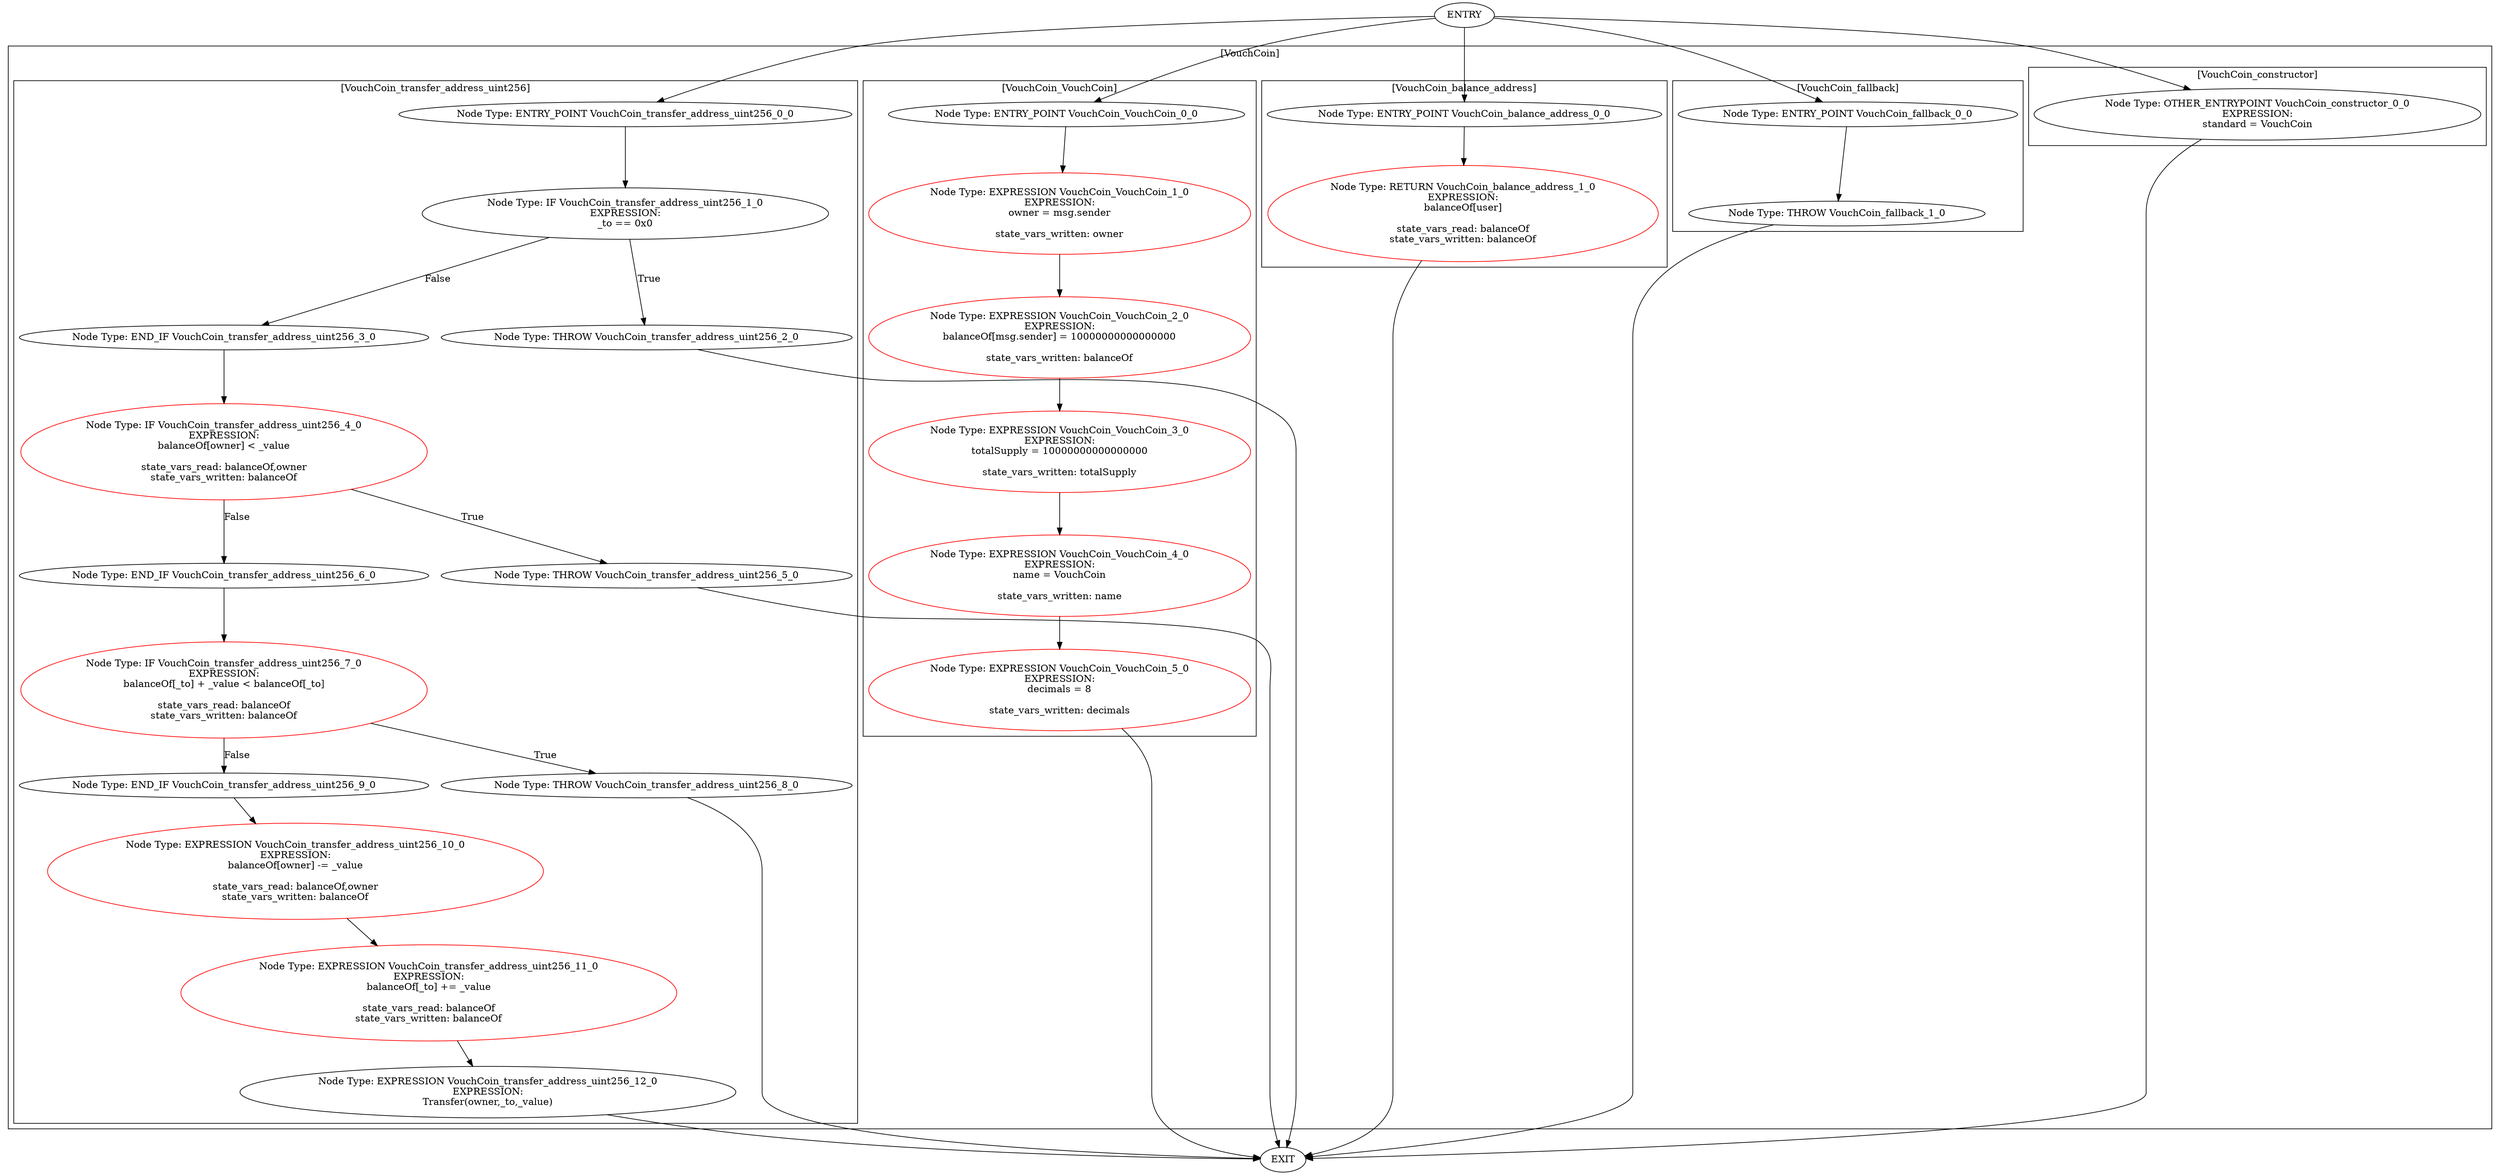 strict digraph {
subgraph cluster_VouchCoin  {
label = "[VouchCoin]" 
subgraph cluster_VouchCoin_transfer_address_uint256 {
label = "[VouchCoin_transfer_address_uint256]" 
"VouchCoin_transfer_address_uint256_6_0" [label="Node Type: END_IF VouchCoin_transfer_address_uint256_6_0
" color="black"];

"VouchCoin_transfer_address_uint256_4_0" [label="Node Type: IF VouchCoin_transfer_address_uint256_4_0
EXPRESSION:
balanceOf[owner] < _value

state_vars_read: balanceOf,owner
state_vars_written: balanceOf" color="red"];

"VouchCoin_transfer_address_uint256_9_0" [label="Node Type: END_IF VouchCoin_transfer_address_uint256_9_0
" color="black"];

"VouchCoin_transfer_address_uint256_10_0" [label="Node Type: EXPRESSION VouchCoin_transfer_address_uint256_10_0
EXPRESSION:
balanceOf[owner] -= _value

state_vars_read: balanceOf,owner
state_vars_written: balanceOf" color="red"];

"VouchCoin_transfer_address_uint256_5_0" [label="Node Type: THROW VouchCoin_transfer_address_uint256_5_0
" color="black"];

"VouchCoin_transfer_address_uint256_3_0" [label="Node Type: END_IF VouchCoin_transfer_address_uint256_3_0
" color="black"];

"VouchCoin_transfer_address_uint256_8_0" [label="Node Type: THROW VouchCoin_transfer_address_uint256_8_0
" color="black"];

"VouchCoin_transfer_address_uint256_0_0" [label="Node Type: ENTRY_POINT VouchCoin_transfer_address_uint256_0_0
" color="black"];

"VouchCoin_transfer_address_uint256_12_0" [label="Node Type: EXPRESSION VouchCoin_transfer_address_uint256_12_0
EXPRESSION:
Transfer(owner,_to,_value)
" color="black"];

"VouchCoin_transfer_address_uint256_1_0" [label="Node Type: IF VouchCoin_transfer_address_uint256_1_0
EXPRESSION:
_to == 0x0
" color="black"];

"VouchCoin_transfer_address_uint256_2_0" [label="Node Type: THROW VouchCoin_transfer_address_uint256_2_0
" color="black"];

"VouchCoin_transfer_address_uint256_11_0" [label="Node Type: EXPRESSION VouchCoin_transfer_address_uint256_11_0
EXPRESSION:
balanceOf[_to] += _value

state_vars_read: balanceOf
state_vars_written: balanceOf" color="red"];

"VouchCoin_transfer_address_uint256_7_0" [label="Node Type: IF VouchCoin_transfer_address_uint256_7_0
EXPRESSION:
balanceOf[_to] + _value < balanceOf[_to]

state_vars_read: balanceOf
state_vars_written: balanceOf" color="red"];

}
subgraph cluster_VouchCoin_VouchCoin {
label = "[VouchCoin_VouchCoin]" 
"VouchCoin_VouchCoin_1_0" [label="Node Type: EXPRESSION VouchCoin_VouchCoin_1_0
EXPRESSION:
owner = msg.sender

state_vars_written: owner" color="red"];

"VouchCoin_VouchCoin_3_0" [label="Node Type: EXPRESSION VouchCoin_VouchCoin_3_0
EXPRESSION:
totalSupply = 10000000000000000

state_vars_written: totalSupply" color="red"];

"VouchCoin_VouchCoin_0_0" [label="Node Type: ENTRY_POINT VouchCoin_VouchCoin_0_0
" color="black"];

"VouchCoin_VouchCoin_2_0" [label="Node Type: EXPRESSION VouchCoin_VouchCoin_2_0
EXPRESSION:
balanceOf[msg.sender] = 10000000000000000

state_vars_written: balanceOf" color="red"];

"VouchCoin_VouchCoin_5_0" [label="Node Type: EXPRESSION VouchCoin_VouchCoin_5_0
EXPRESSION:
decimals = 8

state_vars_written: decimals" color="red"];

"VouchCoin_VouchCoin_4_0" [label="Node Type: EXPRESSION VouchCoin_VouchCoin_4_0
EXPRESSION:
name = VouchCoin

state_vars_written: name" color="red"];

}
subgraph cluster_VouchCoin_balance_address {
label = "[VouchCoin_balance_address]" 
"VouchCoin_balance_address_1_0" [label="Node Type: RETURN VouchCoin_balance_address_1_0
EXPRESSION:
balanceOf[user]

state_vars_read: balanceOf
state_vars_written: balanceOf" color="red"];

"VouchCoin_balance_address_0_0" [label="Node Type: ENTRY_POINT VouchCoin_balance_address_0_0
" color="black"];

}
subgraph cluster_VouchCoin_constructor {
label = "[VouchCoin_constructor]" 
"VouchCoin_constructor_0_0" [label="Node Type: OTHER_ENTRYPOINT VouchCoin_constructor_0_0
EXPRESSION:
standard = VouchCoin
" color="black"];

}
subgraph cluster_VouchCoin_fallback {
label = "[VouchCoin_fallback]" 
"VouchCoin_fallback_1_0" [label="Node Type: THROW VouchCoin_fallback_1_0
" color="black"];

"VouchCoin_fallback_0_0" [label="Node Type: ENTRY_POINT VouchCoin_fallback_0_0
" color="black"];

}
}
"ENTRY" -> "VouchCoin_constructor_0_0" [color="black"]
"VouchCoin_transfer_address_uint256_4_0" -> "VouchCoin_transfer_address_uint256_5_0" [label="True" color="black"]
"VouchCoin_transfer_address_uint256_3_0" -> "VouchCoin_transfer_address_uint256_4_0" [color="black"]
"VouchCoin_transfer_address_uint256_4_0" -> "VouchCoin_transfer_address_uint256_6_0" [label="False" color="black"]
"VouchCoin_transfer_address_uint256_7_0" -> "VouchCoin_transfer_address_uint256_8_0" [label="True" color="black"]
"VouchCoin_VouchCoin_1_0" -> "VouchCoin_VouchCoin_2_0" [color="black"]
"VouchCoin_transfer_address_uint256_6_0" -> "VouchCoin_transfer_address_uint256_7_0" [color="black"]
"VouchCoin_transfer_address_uint256_7_0" -> "VouchCoin_transfer_address_uint256_9_0" [label="False" color="black"]
"ENTRY" -> "VouchCoin_balance_address_0_0" [color="black"]
"VouchCoin_transfer_address_uint256_9_0" -> "VouchCoin_transfer_address_uint256_10_0" [color="black"]
"VouchCoin_transfer_address_uint256_10_0" -> "VouchCoin_transfer_address_uint256_11_0" [color="black"]
"VouchCoin_transfer_address_uint256_11_0" -> "VouchCoin_transfer_address_uint256_12_0" [color="black"]
"ENTRY" -> "VouchCoin_fallback_0_0" [color="black"]
"VouchCoin_fallback_0_0" -> "VouchCoin_fallback_1_0" [color="black"]
"VouchCoin_transfer_address_uint256_8_0" -> "EXIT" [color="black"]
"VouchCoin_transfer_address_uint256_2_0" -> "EXIT" [color="black"]
"VouchCoin_transfer_address_uint256_1_0" -> "VouchCoin_transfer_address_uint256_3_0" [label="False" color="black"]
"VouchCoin_constructor_0_0" -> "EXIT" [color="black"]
"VouchCoin_transfer_address_uint256_5_0" -> "EXIT" [color="black"]
"ENTRY" -> "VouchCoin_transfer_address_uint256_0_0" [color="black"]
"VouchCoin_transfer_address_uint256_12_0" -> "EXIT" [color="black"]
"VouchCoin_VouchCoin_5_0" -> "EXIT" [color="black"]
"VouchCoin_fallback_1_0" -> "EXIT" [color="black"]
"VouchCoin_balance_address_1_0" -> "EXIT" [color="black"]
"VouchCoin_VouchCoin_2_0" -> "VouchCoin_VouchCoin_3_0" [color="black"]
"VouchCoin_balance_address_0_0" -> "VouchCoin_balance_address_1_0" [color="black"]
"VouchCoin_transfer_address_uint256_1_0" -> "VouchCoin_transfer_address_uint256_2_0" [label="True" color="black"]
"VouchCoin_VouchCoin_3_0" -> "VouchCoin_VouchCoin_4_0" [color="black"]
"VouchCoin_transfer_address_uint256_0_0" -> "VouchCoin_transfer_address_uint256_1_0" [color="black"]
"ENTRY" -> "VouchCoin_VouchCoin_0_0" [color="black"]
"VouchCoin_VouchCoin_0_0" -> "VouchCoin_VouchCoin_1_0" [color="black"]
"VouchCoin_VouchCoin_4_0" -> "VouchCoin_VouchCoin_5_0" [color="black"]
}